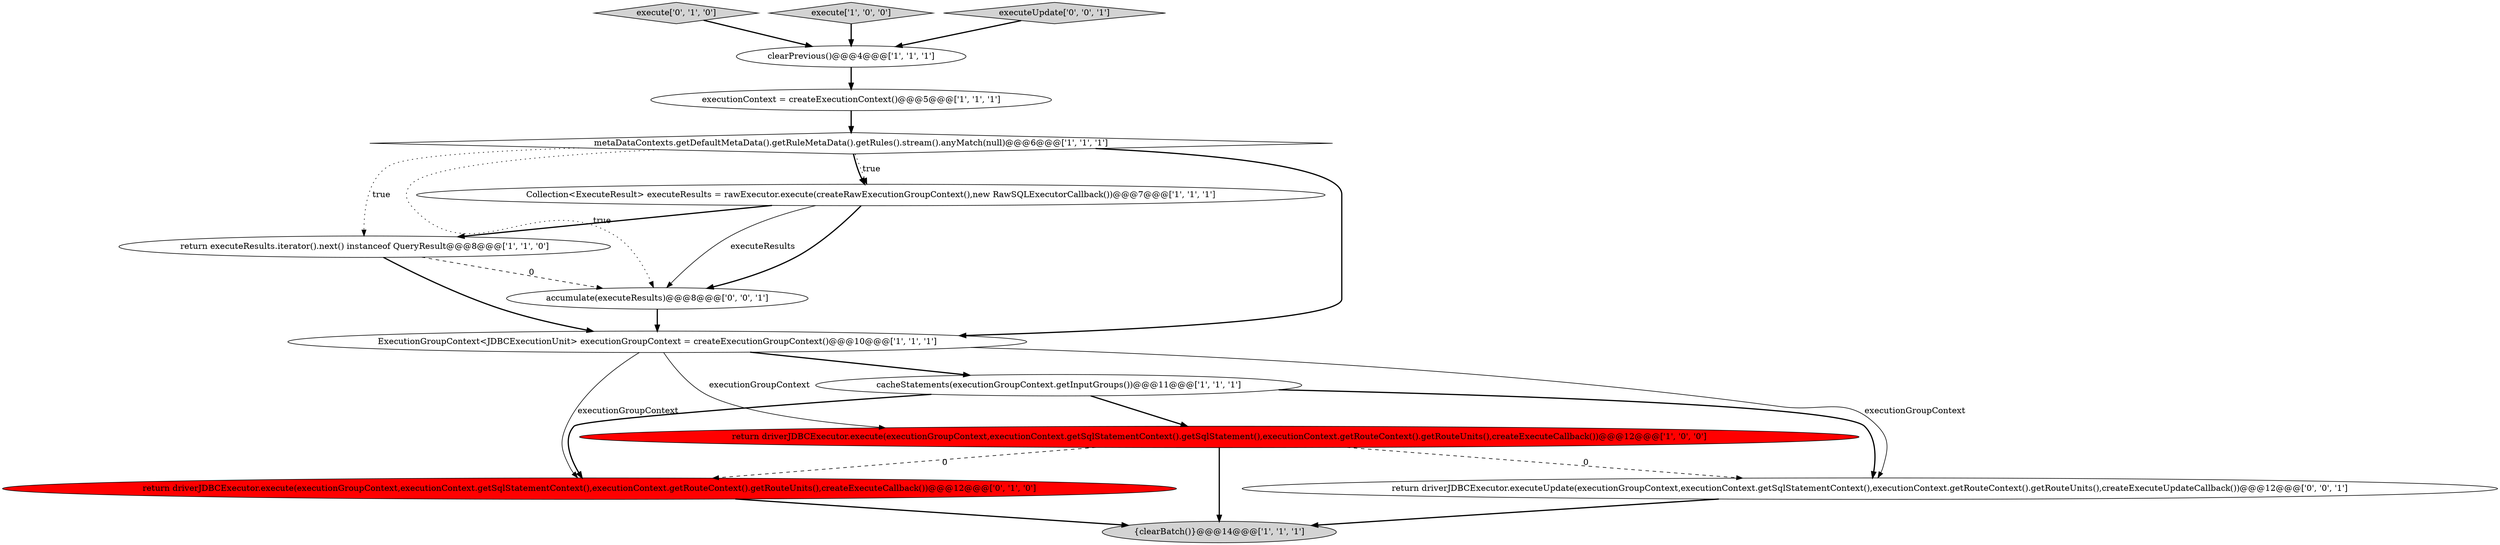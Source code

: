digraph {
10 [style = filled, label = "execute['0', '1', '0']", fillcolor = lightgray, shape = diamond image = "AAA0AAABBB2BBB"];
8 [style = filled, label = "return driverJDBCExecutor.execute(executionGroupContext,executionContext.getSqlStatementContext().getSqlStatement(),executionContext.getRouteContext().getRouteUnits(),createExecuteCallback())@@@12@@@['1', '0', '0']", fillcolor = red, shape = ellipse image = "AAA1AAABBB1BBB"];
9 [style = filled, label = "return executeResults.iterator().next() instanceof QueryResult@@@8@@@['1', '1', '0']", fillcolor = white, shape = ellipse image = "AAA0AAABBB1BBB"];
3 [style = filled, label = "execute['1', '0', '0']", fillcolor = lightgray, shape = diamond image = "AAA0AAABBB1BBB"];
12 [style = filled, label = "accumulate(executeResults)@@@8@@@['0', '0', '1']", fillcolor = white, shape = ellipse image = "AAA0AAABBB3BBB"];
5 [style = filled, label = "executionContext = createExecutionContext()@@@5@@@['1', '1', '1']", fillcolor = white, shape = ellipse image = "AAA0AAABBB1BBB"];
4 [style = filled, label = "cacheStatements(executionGroupContext.getInputGroups())@@@11@@@['1', '1', '1']", fillcolor = white, shape = ellipse image = "AAA0AAABBB1BBB"];
13 [style = filled, label = "return driverJDBCExecutor.executeUpdate(executionGroupContext,executionContext.getSqlStatementContext(),executionContext.getRouteContext().getRouteUnits(),createExecuteUpdateCallback())@@@12@@@['0', '0', '1']", fillcolor = white, shape = ellipse image = "AAA0AAABBB3BBB"];
2 [style = filled, label = "{clearBatch()}@@@14@@@['1', '1', '1']", fillcolor = lightgray, shape = ellipse image = "AAA0AAABBB1BBB"];
1 [style = filled, label = "metaDataContexts.getDefaultMetaData().getRuleMetaData().getRules().stream().anyMatch(null)@@@6@@@['1', '1', '1']", fillcolor = white, shape = diamond image = "AAA0AAABBB1BBB"];
14 [style = filled, label = "executeUpdate['0', '0', '1']", fillcolor = lightgray, shape = diamond image = "AAA0AAABBB3BBB"];
11 [style = filled, label = "return driverJDBCExecutor.execute(executionGroupContext,executionContext.getSqlStatementContext(),executionContext.getRouteContext().getRouteUnits(),createExecuteCallback())@@@12@@@['0', '1', '0']", fillcolor = red, shape = ellipse image = "AAA1AAABBB2BBB"];
0 [style = filled, label = "clearPrevious()@@@4@@@['1', '1', '1']", fillcolor = white, shape = ellipse image = "AAA0AAABBB1BBB"];
7 [style = filled, label = "ExecutionGroupContext<JDBCExecutionUnit> executionGroupContext = createExecutionGroupContext()@@@10@@@['1', '1', '1']", fillcolor = white, shape = ellipse image = "AAA0AAABBB1BBB"];
6 [style = filled, label = "Collection<ExecuteResult> executeResults = rawExecutor.execute(createRawExecutionGroupContext(),new RawSQLExecutorCallback())@@@7@@@['1', '1', '1']", fillcolor = white, shape = ellipse image = "AAA0AAABBB1BBB"];
7->8 [style = solid, label="executionGroupContext"];
7->11 [style = solid, label="executionGroupContext"];
4->13 [style = bold, label=""];
7->4 [style = bold, label=""];
7->13 [style = solid, label="executionGroupContext"];
9->7 [style = bold, label=""];
1->7 [style = bold, label=""];
12->7 [style = bold, label=""];
11->2 [style = bold, label=""];
3->0 [style = bold, label=""];
8->13 [style = dashed, label="0"];
5->1 [style = bold, label=""];
1->6 [style = bold, label=""];
14->0 [style = bold, label=""];
8->2 [style = bold, label=""];
1->9 [style = dotted, label="true"];
10->0 [style = bold, label=""];
1->12 [style = dotted, label="true"];
4->8 [style = bold, label=""];
1->6 [style = dotted, label="true"];
9->12 [style = dashed, label="0"];
6->12 [style = solid, label="executeResults"];
6->9 [style = bold, label=""];
8->11 [style = dashed, label="0"];
4->11 [style = bold, label=""];
0->5 [style = bold, label=""];
13->2 [style = bold, label=""];
6->12 [style = bold, label=""];
}
